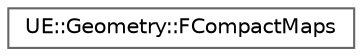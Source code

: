 digraph "Graphical Class Hierarchy"
{
 // INTERACTIVE_SVG=YES
 // LATEX_PDF_SIZE
  bgcolor="transparent";
  edge [fontname=Helvetica,fontsize=10,labelfontname=Helvetica,labelfontsize=10];
  node [fontname=Helvetica,fontsize=10,shape=box,height=0.2,width=0.4];
  rankdir="LR";
  Node0 [id="Node000000",label="UE::Geometry::FCompactMaps",height=0.2,width=0.4,color="grey40", fillcolor="white", style="filled",URL="$d0/d61/classUE_1_1Geometry_1_1FCompactMaps.html",tooltip="Stores index remapping for vertices and triangles."];
}
